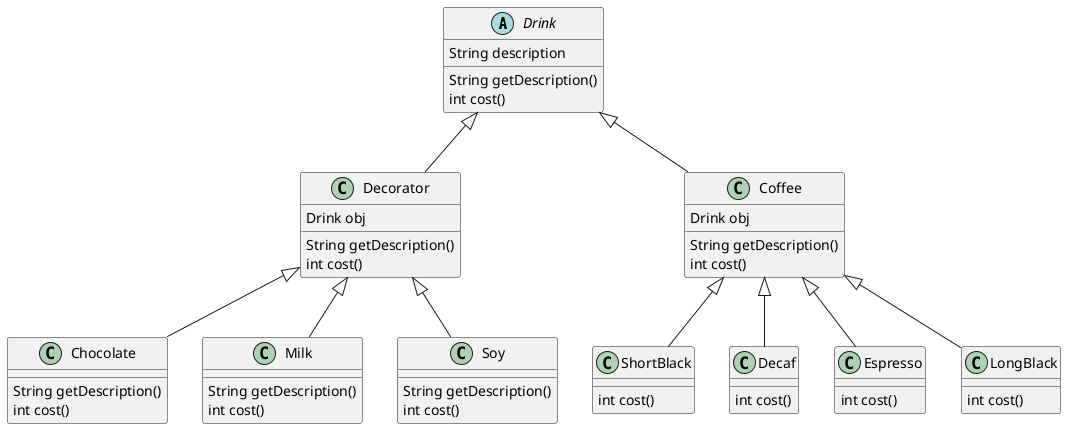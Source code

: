 @startuml
'https://plantuml.com/class-diagram

Drink <|-- Decorator

Decorator <|-- Chocolate
Decorator <|-- Milk
Decorator <|-- Soy

Drink <|-- Coffee
Coffee <|-- ShortBlack
Coffee <|-- Decaf
Coffee <|-- Espresso
Coffee <|-- LongBlack

abstract class Drink {
String description
String getDescription()
int cost()
}

class Coffee {
Drink obj
String getDescription()
int cost()
}

class ShortBlack {
int cost()
}

class Decaf {
int cost()
}

class Espresso {
int cost()
}

class LongBlack {
int cost()
}

class Decorator {
Drink obj
String getDescription()
int cost()
}

class Chocolate {
String getDescription()
int cost()
}

class Milk {
String getDescription()
int cost()
}

class Soy {
String getDescription()
int cost()
}

@enduml